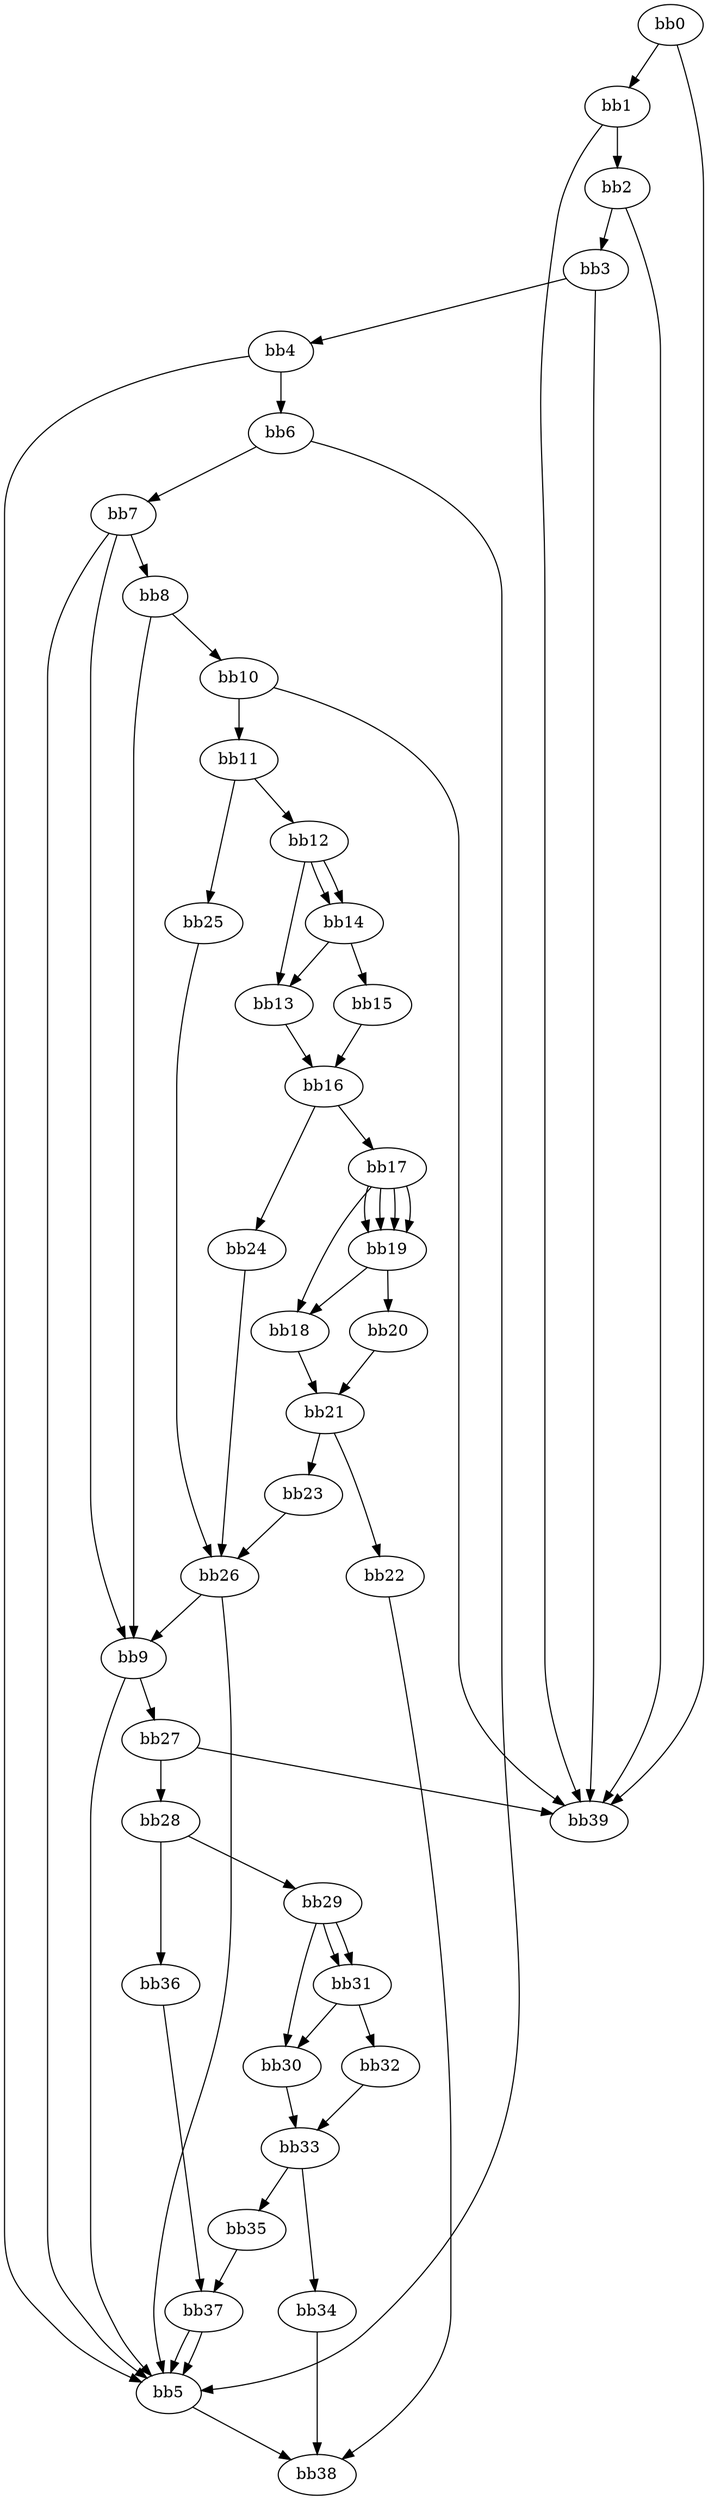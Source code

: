 digraph {
    0 [ label = "bb0\l" ]
    1 [ label = "bb1\l" ]
    2 [ label = "bb2\l" ]
    3 [ label = "bb3\l" ]
    4 [ label = "bb4\l" ]
    5 [ label = "bb5\l" ]
    6 [ label = "bb6\l" ]
    7 [ label = "bb7\l" ]
    8 [ label = "bb8\l" ]
    9 [ label = "bb9\l" ]
    10 [ label = "bb10\l" ]
    11 [ label = "bb11\l" ]
    12 [ label = "bb12\l" ]
    13 [ label = "bb13\l" ]
    14 [ label = "bb14\l" ]
    15 [ label = "bb15\l" ]
    16 [ label = "bb16\l" ]
    17 [ label = "bb17\l" ]
    18 [ label = "bb18\l" ]
    19 [ label = "bb19\l" ]
    20 [ label = "bb20\l" ]
    21 [ label = "bb21\l" ]
    22 [ label = "bb22\l" ]
    23 [ label = "bb23\l" ]
    24 [ label = "bb24\l" ]
    25 [ label = "bb25\l" ]
    26 [ label = "bb26\l" ]
    27 [ label = "bb27\l" ]
    28 [ label = "bb28\l" ]
    29 [ label = "bb29\l" ]
    30 [ label = "bb30\l" ]
    31 [ label = "bb31\l" ]
    32 [ label = "bb32\l" ]
    33 [ label = "bb33\l" ]
    34 [ label = "bb34\l" ]
    35 [ label = "bb35\l" ]
    36 [ label = "bb36\l" ]
    37 [ label = "bb37\l" ]
    38 [ label = "bb38\l" ]
    39 [ label = "bb39\l" ]
    0 -> 1 [ ]
    0 -> 39 [ ]
    1 -> 2 [ ]
    1 -> 39 [ ]
    2 -> 3 [ ]
    2 -> 39 [ ]
    3 -> 4 [ ]
    3 -> 39 [ ]
    4 -> 5 [ ]
    4 -> 6 [ ]
    5 -> 38 [ ]
    6 -> 5 [ ]
    6 -> 7 [ ]
    7 -> 5 [ ]
    7 -> 8 [ ]
    7 -> 9 [ ]
    8 -> 9 [ ]
    8 -> 10 [ ]
    9 -> 5 [ ]
    9 -> 27 [ ]
    10 -> 11 [ ]
    10 -> 39 [ ]
    11 -> 12 [ ]
    11 -> 25 [ ]
    12 -> 13 [ ]
    12 -> 14 [ ]
    12 -> 14 [ ]
    13 -> 16 [ ]
    14 -> 13 [ ]
    14 -> 15 [ ]
    15 -> 16 [ ]
    16 -> 17 [ ]
    16 -> 24 [ ]
    17 -> 18 [ ]
    17 -> 19 [ ]
    17 -> 19 [ ]
    17 -> 19 [ ]
    17 -> 19 [ ]
    18 -> 21 [ ]
    19 -> 18 [ ]
    19 -> 20 [ ]
    20 -> 21 [ ]
    21 -> 22 [ ]
    21 -> 23 [ ]
    22 -> 38 [ ]
    23 -> 26 [ ]
    24 -> 26 [ ]
    25 -> 26 [ ]
    26 -> 5 [ ]
    26 -> 9 [ ]
    27 -> 28 [ ]
    27 -> 39 [ ]
    28 -> 29 [ ]
    28 -> 36 [ ]
    29 -> 30 [ ]
    29 -> 31 [ ]
    29 -> 31 [ ]
    30 -> 33 [ ]
    31 -> 30 [ ]
    31 -> 32 [ ]
    32 -> 33 [ ]
    33 -> 34 [ ]
    33 -> 35 [ ]
    34 -> 38 [ ]
    35 -> 37 [ ]
    36 -> 37 [ ]
    37 -> 5 [ ]
    37 -> 5 [ ]
}

